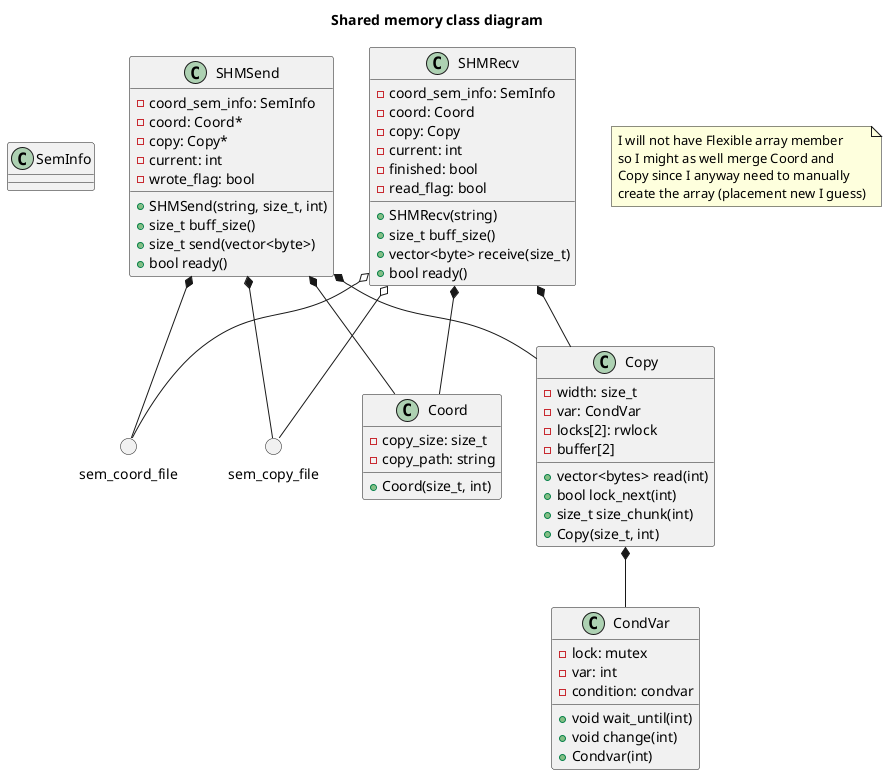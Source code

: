 @startuml shm_class
!pragma teoz true
title "Shared memory class diagram"

class SemInfo {}

class SHMSend {
  - coord_sem_info: SemInfo
  - coord: Coord*
  - copy: Copy*
  - current: int
  - wrote_flag: bool
  + SHMSend(string, size_t, int)
  + size_t buff_size()
  + size_t send(vector<byte>)
  + bool ready()
}

class SHMRecv {
  - coord_sem_info: SemInfo
  - coord: Coord
  - copy: Copy
  - current: int
  - finished: bool
  - read_flag: bool
  + SHMRecv(string)
  + size_t buff_size()
  + vector<byte> receive(size_t)
  + bool ready()
}

class Coord {
  - copy_size: size_t
  - copy_path: string
  + Coord(size_t, int)
}

class Copy  {
  - width: size_t
  - var: CondVar
  - locks[2]: rwlock
  - buffer[2]
  + vector<bytes> read(int)
  + bool lock_next(int)
  + size_t size_chunk(int)
  + Copy(size_t, int)
}

() sem_coord_file as scrd
() sem_copy_file as scp

class CondVar {
  - lock: mutex
  - var: int
  - condition: condvar
  + void wait_until(int)
  + void change(int)
  + Condvar(int)
}

note as N1
I will not have Flexible array member 
so I might as well merge Coord and
Copy since I anyway need to manually
create the array (placement new I guess)
end note

SHMSend *-- scrd
SHMSend *-- scp
SHMRecv o-- scrd
SHMRecv o-- scp

SHMSend *-- Coord
SHMSend *-- Copy
SHMRecv *-- Coord
SHMRecv *-- Copy

Copy *-- CondVar

@enduml